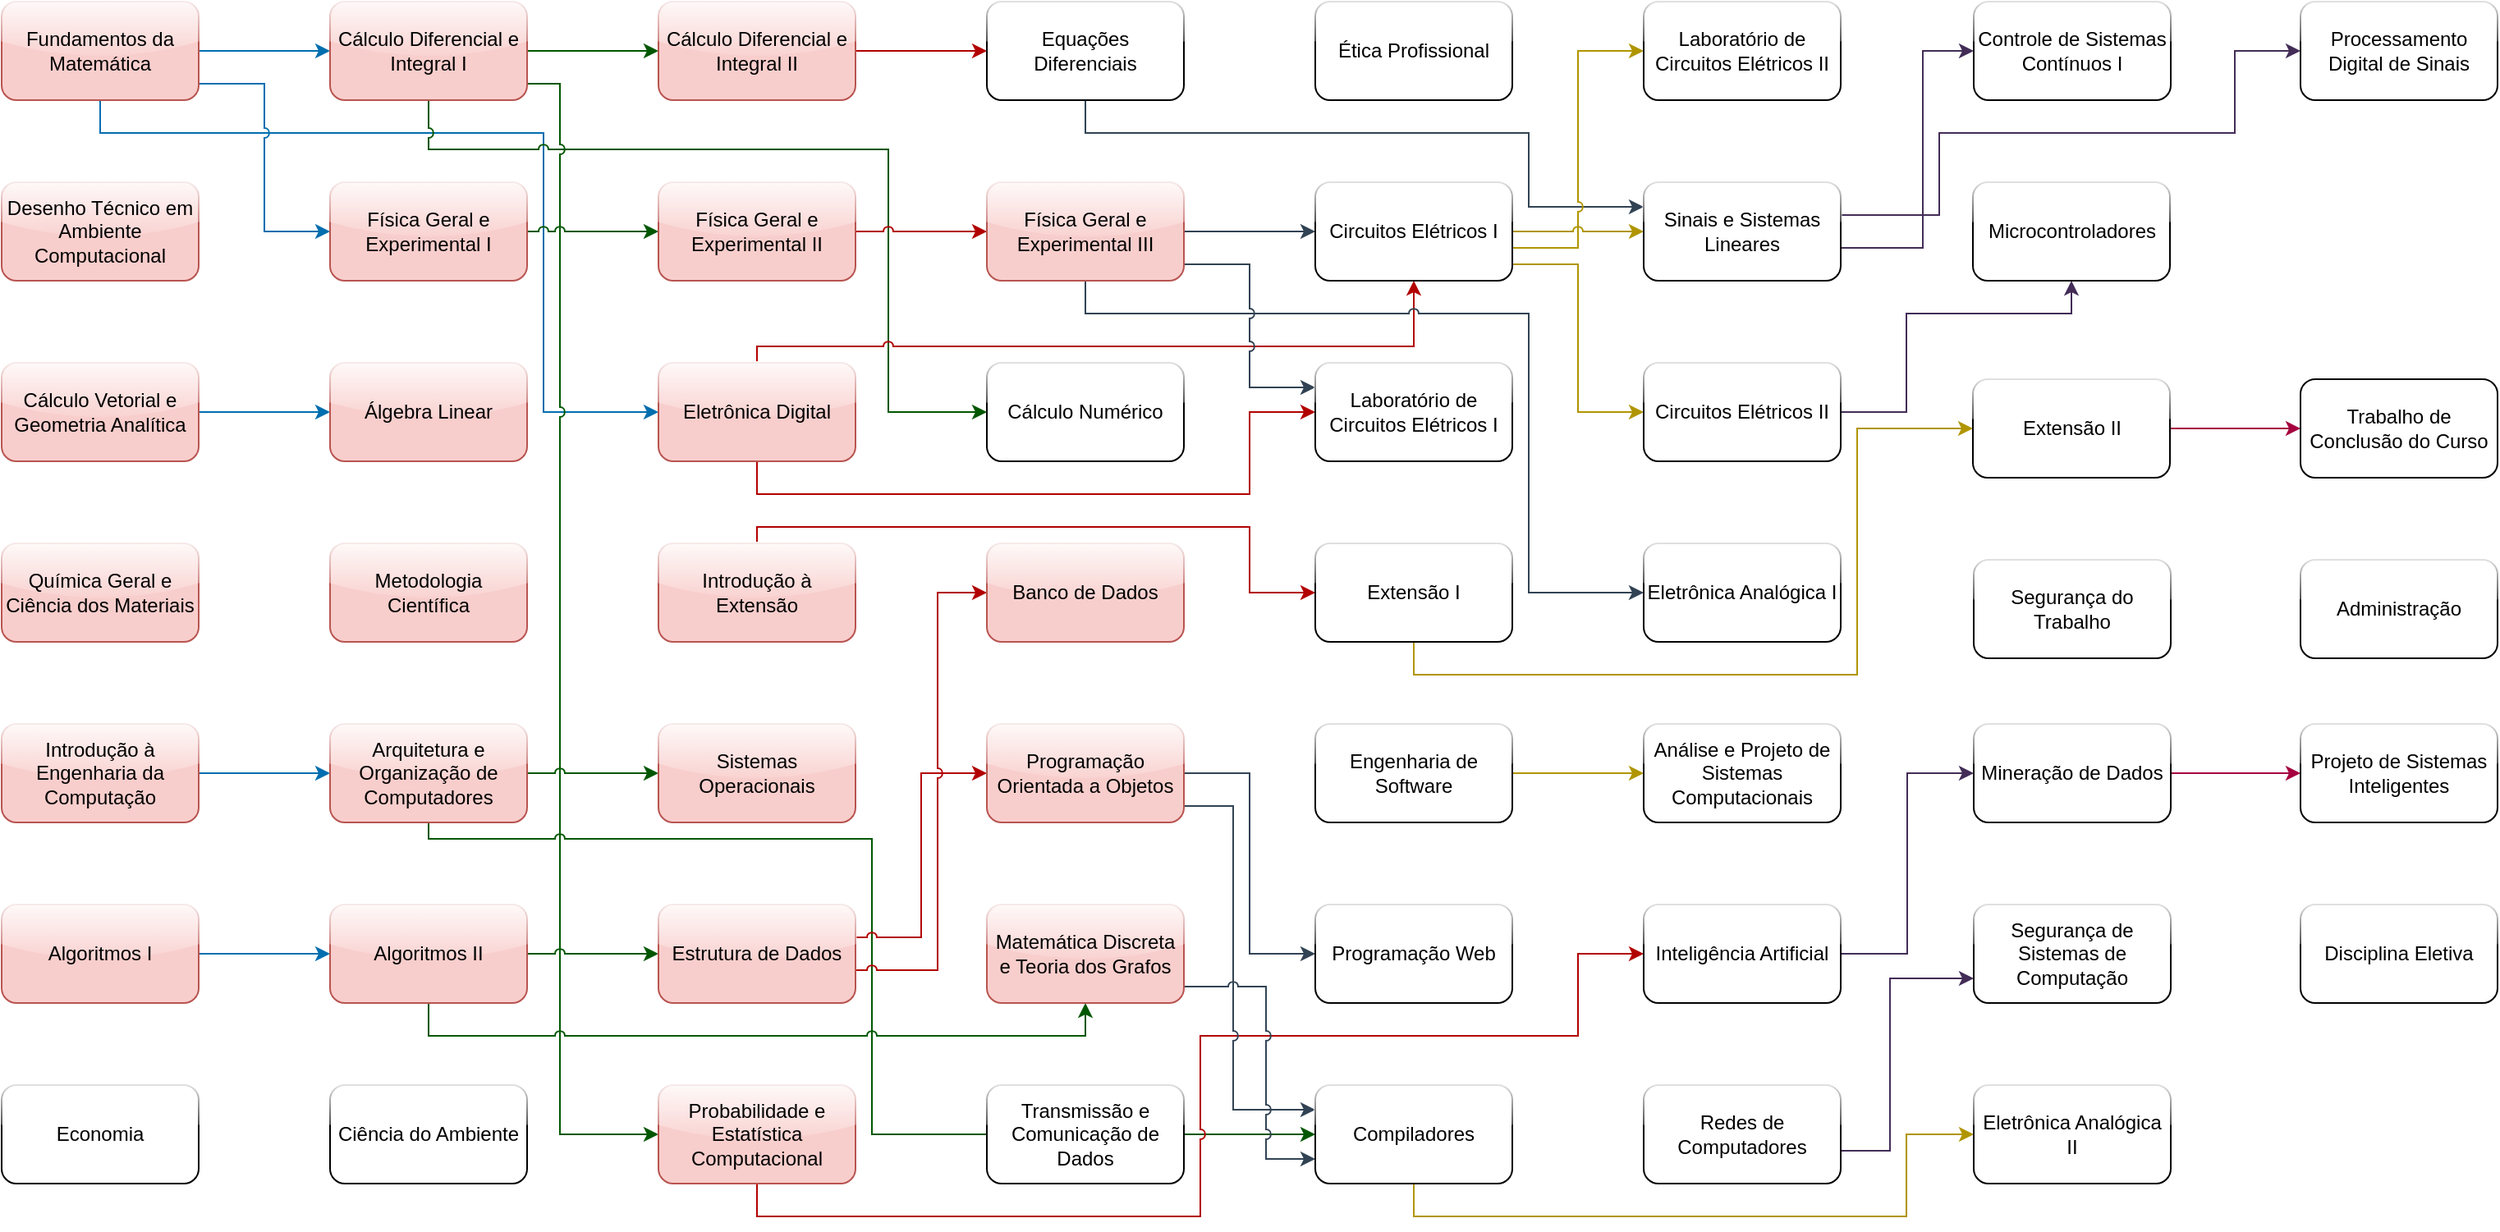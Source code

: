 <mxfile version="28.0.7">
  <diagram name="Página-1" id="1_IcvphOG9MH5CT4vIaf">
    <mxGraphModel dx="727" dy="623" grid="1" gridSize="10" guides="1" tooltips="1" connect="1" arrows="1" fold="1" page="1" pageScale="1" pageWidth="827" pageHeight="1169" math="0" shadow="0">
      <root>
        <mxCell id="0" />
        <mxCell id="1" parent="0" />
        <mxCell id="4kvXDWAPBxVA_NMJ1HBV-61" style="edgeStyle=orthogonalEdgeStyle;rounded=0;orthogonalLoop=1;jettySize=auto;html=1;entryX=0;entryY=0.5;entryDx=0;entryDy=0;fillColor=#1ba1e2;strokeColor=#006EAF;" parent="1" source="4kvXDWAPBxVA_NMJ1HBV-2" target="4kvXDWAPBxVA_NMJ1HBV-9" edge="1">
          <mxGeometry relative="1" as="geometry" />
        </mxCell>
        <mxCell id="4kvXDWAPBxVA_NMJ1HBV-62" style="edgeStyle=orthogonalEdgeStyle;rounded=0;orthogonalLoop=1;jettySize=auto;html=1;entryX=0;entryY=0.5;entryDx=0;entryDy=0;jumpStyle=arc;fillColor=#1ba1e2;strokeColor=#006EAF;" parent="1" source="4kvXDWAPBxVA_NMJ1HBV-2" target="4kvXDWAPBxVA_NMJ1HBV-17" edge="1">
          <mxGeometry relative="1" as="geometry">
            <Array as="points">
              <mxPoint x="100" y="370" />
              <mxPoint x="370" y="370" />
              <mxPoint x="370" y="540" />
            </Array>
          </mxGeometry>
        </mxCell>
        <mxCell id="4kvXDWAPBxVA_NMJ1HBV-63" style="edgeStyle=orthogonalEdgeStyle;rounded=0;orthogonalLoop=1;jettySize=auto;html=1;entryX=0;entryY=0.5;entryDx=0;entryDy=0;jumpStyle=arc;fillColor=#1ba1e2;strokeColor=#006EAF;" parent="1" source="4kvXDWAPBxVA_NMJ1HBV-2" target="4kvXDWAPBxVA_NMJ1HBV-10" edge="1">
          <mxGeometry relative="1" as="geometry">
            <Array as="points">
              <mxPoint x="200" y="340" />
              <mxPoint x="200" y="430" />
            </Array>
          </mxGeometry>
        </mxCell>
        <mxCell id="4kvXDWAPBxVA_NMJ1HBV-2" value="Fundamentos da Matemática" style="rounded=1;whiteSpace=wrap;html=1;glass=1;shadow=0;fillColor=#f8cecc;strokeColor=#b85450;" parent="1" vertex="1">
          <mxGeometry x="40" y="290" width="120" height="60" as="geometry" />
        </mxCell>
        <mxCell id="4kvXDWAPBxVA_NMJ1HBV-3" value="Desenho Técnico em Ambiente Computacional" style="rounded=1;whiteSpace=wrap;html=1;glass=1;fillColor=#f8cecc;strokeColor=#b85450;" parent="1" vertex="1">
          <mxGeometry x="40" y="400" width="120" height="60" as="geometry" />
        </mxCell>
        <mxCell id="4kvXDWAPBxVA_NMJ1HBV-64" style="edgeStyle=orthogonalEdgeStyle;rounded=0;orthogonalLoop=1;jettySize=auto;html=1;entryX=0;entryY=0.5;entryDx=0;entryDy=0;fillColor=#1ba1e2;strokeColor=#006EAF;" parent="1" source="4kvXDWAPBxVA_NMJ1HBV-4" target="4kvXDWAPBxVA_NMJ1HBV-11" edge="1">
          <mxGeometry relative="1" as="geometry" />
        </mxCell>
        <mxCell id="4kvXDWAPBxVA_NMJ1HBV-4" value="Cálculo Vetorial e Geometria Analítica" style="rounded=1;whiteSpace=wrap;html=1;glass=1;fillColor=#f8cecc;strokeColor=#b85450;" parent="1" vertex="1">
          <mxGeometry x="40" y="510" width="120" height="60" as="geometry" />
        </mxCell>
        <mxCell id="4kvXDWAPBxVA_NMJ1HBV-5" value="&lt;div&gt;Química Geral e Ciência dos Materiais&lt;/div&gt;" style="rounded=1;whiteSpace=wrap;html=1;glass=1;fillColor=#f8cecc;strokeColor=#b85450;" parent="1" vertex="1">
          <mxGeometry x="40" y="620" width="120" height="60" as="geometry" />
        </mxCell>
        <mxCell id="4kvXDWAPBxVA_NMJ1HBV-65" style="edgeStyle=orthogonalEdgeStyle;rounded=0;orthogonalLoop=1;jettySize=auto;html=1;entryX=0;entryY=0.5;entryDx=0;entryDy=0;fillColor=#1ba1e2;strokeColor=#006EAF;" parent="1" source="4kvXDWAPBxVA_NMJ1HBV-6" target="4kvXDWAPBxVA_NMJ1HBV-13" edge="1">
          <mxGeometry relative="1" as="geometry" />
        </mxCell>
        <mxCell id="4kvXDWAPBxVA_NMJ1HBV-6" value="Introdução à Engenharia da Computação" style="rounded=1;whiteSpace=wrap;html=1;glass=1;fillColor=#f8cecc;strokeColor=#b85450;" parent="1" vertex="1">
          <mxGeometry x="40" y="730" width="120" height="60" as="geometry" />
        </mxCell>
        <mxCell id="4kvXDWAPBxVA_NMJ1HBV-66" style="edgeStyle=orthogonalEdgeStyle;rounded=0;orthogonalLoop=1;jettySize=auto;html=1;entryX=0;entryY=0.5;entryDx=0;entryDy=0;fillColor=#1ba1e2;strokeColor=#006EAF;" parent="1" source="4kvXDWAPBxVA_NMJ1HBV-7" target="4kvXDWAPBxVA_NMJ1HBV-14" edge="1">
          <mxGeometry relative="1" as="geometry" />
        </mxCell>
        <mxCell id="4kvXDWAPBxVA_NMJ1HBV-7" value="Algoritmos I" style="rounded=1;whiteSpace=wrap;html=1;glass=1;fillColor=#f8cecc;strokeColor=#b85450;" parent="1" vertex="1">
          <mxGeometry x="40" y="840" width="120" height="60" as="geometry" />
        </mxCell>
        <mxCell id="4kvXDWAPBxVA_NMJ1HBV-8" value="Economia" style="rounded=1;whiteSpace=wrap;html=1;glass=1;" parent="1" vertex="1">
          <mxGeometry x="40" y="950" width="120" height="60" as="geometry" />
        </mxCell>
        <mxCell id="4kvXDWAPBxVA_NMJ1HBV-67" style="edgeStyle=orthogonalEdgeStyle;rounded=0;orthogonalLoop=1;jettySize=auto;html=1;entryX=0;entryY=0.5;entryDx=0;entryDy=0;fillColor=#008a00;strokeColor=#005700;" parent="1" source="4kvXDWAPBxVA_NMJ1HBV-9" target="4kvXDWAPBxVA_NMJ1HBV-22" edge="1">
          <mxGeometry relative="1" as="geometry" />
        </mxCell>
        <mxCell id="4kvXDWAPBxVA_NMJ1HBV-68" style="edgeStyle=orthogonalEdgeStyle;rounded=0;orthogonalLoop=1;jettySize=auto;html=1;entryX=0;entryY=0.5;entryDx=0;entryDy=0;fillColor=#008a00;strokeColor=#005700;jumpStyle=arc;" parent="1" source="4kvXDWAPBxVA_NMJ1HBV-9" target="4kvXDWAPBxVA_NMJ1HBV-25" edge="1">
          <mxGeometry relative="1" as="geometry">
            <Array as="points">
              <mxPoint x="300" y="380" />
              <mxPoint x="580" y="380" />
              <mxPoint x="580" y="540" />
            </Array>
          </mxGeometry>
        </mxCell>
        <mxCell id="4kvXDWAPBxVA_NMJ1HBV-69" style="edgeStyle=orthogonalEdgeStyle;rounded=0;orthogonalLoop=1;jettySize=auto;html=1;entryX=0;entryY=0.5;entryDx=0;entryDy=0;fillColor=#008a00;strokeColor=#005700;jumpStyle=arc;" parent="1" source="4kvXDWAPBxVA_NMJ1HBV-9" target="4kvXDWAPBxVA_NMJ1HBV-21" edge="1">
          <mxGeometry relative="1" as="geometry">
            <Array as="points">
              <mxPoint x="380" y="340" />
              <mxPoint x="380" y="980" />
            </Array>
          </mxGeometry>
        </mxCell>
        <mxCell id="4kvXDWAPBxVA_NMJ1HBV-9" value="&lt;div&gt;Cálculo Diferencial e Integral I&lt;/div&gt;" style="rounded=1;whiteSpace=wrap;html=1;glass=1;fillColor=#f8cecc;strokeColor=#b85450;" parent="1" vertex="1">
          <mxGeometry x="240" y="290" width="120" height="60" as="geometry" />
        </mxCell>
        <mxCell id="4kvXDWAPBxVA_NMJ1HBV-70" style="edgeStyle=orthogonalEdgeStyle;rounded=0;orthogonalLoop=1;jettySize=auto;html=1;entryX=0;entryY=0.5;entryDx=0;entryDy=0;fillColor=#008a00;strokeColor=#005700;jumpStyle=arc;" parent="1" source="4kvXDWAPBxVA_NMJ1HBV-10" target="4kvXDWAPBxVA_NMJ1HBV-16" edge="1">
          <mxGeometry relative="1" as="geometry" />
        </mxCell>
        <mxCell id="4kvXDWAPBxVA_NMJ1HBV-10" value="&lt;div&gt;Física Geral e Experimental I&lt;/div&gt;" style="rounded=1;whiteSpace=wrap;html=1;glass=1;fillColor=#f8cecc;strokeColor=#b85450;" parent="1" vertex="1">
          <mxGeometry x="240" y="400" width="120" height="60" as="geometry" />
        </mxCell>
        <mxCell id="4kvXDWAPBxVA_NMJ1HBV-11" value="Álgebra Linear" style="rounded=1;whiteSpace=wrap;html=1;glass=1;fillColor=#f8cecc;strokeColor=#b85450;" parent="1" vertex="1">
          <mxGeometry x="240" y="510" width="120" height="60" as="geometry" />
        </mxCell>
        <mxCell id="4kvXDWAPBxVA_NMJ1HBV-12" value="Metodologia Científica" style="rounded=1;whiteSpace=wrap;html=1;glass=1;fillColor=#f8cecc;strokeColor=#b85450;" parent="1" vertex="1">
          <mxGeometry x="240" y="620" width="120" height="60" as="geometry" />
        </mxCell>
        <mxCell id="4kvXDWAPBxVA_NMJ1HBV-71" style="edgeStyle=orthogonalEdgeStyle;rounded=0;orthogonalLoop=1;jettySize=auto;html=1;entryX=0;entryY=0.5;entryDx=0;entryDy=0;fillColor=#008a00;strokeColor=#005700;jumpStyle=arc;" parent="1" source="4kvXDWAPBxVA_NMJ1HBV-13" target="4kvXDWAPBxVA_NMJ1HBV-19" edge="1">
          <mxGeometry relative="1" as="geometry" />
        </mxCell>
        <mxCell id="4kvXDWAPBxVA_NMJ1HBV-72" style="edgeStyle=orthogonalEdgeStyle;rounded=0;orthogonalLoop=1;jettySize=auto;html=1;entryX=0;entryY=0.5;entryDx=0;entryDy=0;fillColor=#008a00;strokeColor=#005700;jumpStyle=arc;" parent="1" target="4kvXDWAPBxVA_NMJ1HBV-36" edge="1">
          <mxGeometry relative="1" as="geometry">
            <Array as="points">
              <mxPoint x="300" y="800" />
              <mxPoint x="570" y="800" />
              <mxPoint x="570" y="980" />
            </Array>
            <mxPoint x="300.0" y="780" as="sourcePoint" />
            <mxPoint x="840" y="970" as="targetPoint" />
          </mxGeometry>
        </mxCell>
        <mxCell id="4kvXDWAPBxVA_NMJ1HBV-13" value="Arquitetura e Organização de Computadores" style="rounded=1;whiteSpace=wrap;html=1;glass=1;fillColor=#f8cecc;strokeColor=#b85450;" parent="1" vertex="1">
          <mxGeometry x="240" y="730" width="120" height="60" as="geometry" />
        </mxCell>
        <mxCell id="4kvXDWAPBxVA_NMJ1HBV-73" style="edgeStyle=orthogonalEdgeStyle;rounded=0;orthogonalLoop=1;jettySize=auto;html=1;fillColor=#008a00;strokeColor=#005700;jumpStyle=arc;" parent="1" source="4kvXDWAPBxVA_NMJ1HBV-14" target="4kvXDWAPBxVA_NMJ1HBV-20" edge="1">
          <mxGeometry relative="1" as="geometry" />
        </mxCell>
        <mxCell id="XGP6w65IYmNDbE1TMmtb-1" style="edgeStyle=orthogonalEdgeStyle;rounded=0;orthogonalLoop=1;jettySize=auto;html=1;entryX=0.5;entryY=1;entryDx=0;entryDy=0;fillColor=#008a00;strokeColor=#005700;jumpStyle=arc;" edge="1" parent="1" source="4kvXDWAPBxVA_NMJ1HBV-14" target="4kvXDWAPBxVA_NMJ1HBV-28">
          <mxGeometry relative="1" as="geometry">
            <Array as="points">
              <mxPoint x="300" y="920" />
              <mxPoint x="700" y="920" />
            </Array>
          </mxGeometry>
        </mxCell>
        <mxCell id="4kvXDWAPBxVA_NMJ1HBV-14" value="&lt;div&gt;Algoritmos II&lt;/div&gt;" style="rounded=1;whiteSpace=wrap;html=1;glass=1;fillColor=#f8cecc;strokeColor=#b85450;" parent="1" vertex="1">
          <mxGeometry x="240" y="840" width="120" height="60" as="geometry" />
        </mxCell>
        <mxCell id="4kvXDWAPBxVA_NMJ1HBV-15" value="Ciência do Ambiente" style="rounded=1;whiteSpace=wrap;html=1;glass=1;" parent="1" vertex="1">
          <mxGeometry x="240" y="950" width="120" height="60" as="geometry" />
        </mxCell>
        <mxCell id="4kvXDWAPBxVA_NMJ1HBV-75" style="edgeStyle=orthogonalEdgeStyle;rounded=0;orthogonalLoop=1;jettySize=auto;html=1;entryX=0;entryY=0.5;entryDx=0;entryDy=0;fillColor=#e51400;strokeColor=#B20000;jumpStyle=arc;" parent="1" source="4kvXDWAPBxVA_NMJ1HBV-16" target="4kvXDWAPBxVA_NMJ1HBV-24" edge="1">
          <mxGeometry relative="1" as="geometry" />
        </mxCell>
        <mxCell id="4kvXDWAPBxVA_NMJ1HBV-16" value="&lt;div&gt;Física Geral e Experimental II&lt;/div&gt;" style="rounded=1;whiteSpace=wrap;html=1;glass=1;fillColor=#f8cecc;strokeColor=#b85450;" parent="1" vertex="1">
          <mxGeometry x="440" y="400" width="120" height="60" as="geometry" />
        </mxCell>
        <mxCell id="4kvXDWAPBxVA_NMJ1HBV-76" style="edgeStyle=orthogonalEdgeStyle;rounded=0;orthogonalLoop=1;jettySize=auto;html=1;entryX=0.5;entryY=1;entryDx=0;entryDy=0;fillColor=#e51400;strokeColor=#B20000;jumpStyle=arc;" parent="1" source="4kvXDWAPBxVA_NMJ1HBV-17" target="4kvXDWAPBxVA_NMJ1HBV-31" edge="1">
          <mxGeometry relative="1" as="geometry">
            <Array as="points">
              <mxPoint x="500" y="500" />
              <mxPoint x="900" y="500" />
            </Array>
          </mxGeometry>
        </mxCell>
        <mxCell id="4kvXDWAPBxVA_NMJ1HBV-77" style="edgeStyle=orthogonalEdgeStyle;rounded=0;orthogonalLoop=1;jettySize=auto;html=1;entryX=0;entryY=0.5;entryDx=0;entryDy=0;fillColor=#e51400;strokeColor=#B20000;jumpStyle=arc;" parent="1" source="4kvXDWAPBxVA_NMJ1HBV-17" target="4kvXDWAPBxVA_NMJ1HBV-32" edge="1">
          <mxGeometry relative="1" as="geometry">
            <Array as="points">
              <mxPoint x="500" y="590" />
              <mxPoint x="800" y="590" />
              <mxPoint x="800" y="540" />
            </Array>
          </mxGeometry>
        </mxCell>
        <mxCell id="4kvXDWAPBxVA_NMJ1HBV-17" value="Eletrônica Digital" style="rounded=1;whiteSpace=wrap;html=1;glass=1;fillColor=#f8cecc;strokeColor=#b85450;" parent="1" vertex="1">
          <mxGeometry x="440" y="510" width="120" height="60" as="geometry" />
        </mxCell>
        <mxCell id="4kvXDWAPBxVA_NMJ1HBV-78" style="edgeStyle=orthogonalEdgeStyle;rounded=0;orthogonalLoop=1;jettySize=auto;html=1;entryX=0;entryY=0.5;entryDx=0;entryDy=0;fillColor=#e51400;strokeColor=#B20000;jumpStyle=arc;" parent="1" source="4kvXDWAPBxVA_NMJ1HBV-18" target="4kvXDWAPBxVA_NMJ1HBV-33" edge="1">
          <mxGeometry relative="1" as="geometry">
            <Array as="points">
              <mxPoint x="500" y="610" />
              <mxPoint x="800" y="610" />
              <mxPoint x="800" y="650" />
            </Array>
          </mxGeometry>
        </mxCell>
        <mxCell id="4kvXDWAPBxVA_NMJ1HBV-18" value="Introdução à Extensão" style="rounded=1;whiteSpace=wrap;html=1;glass=1;fillColor=#f8cecc;strokeColor=#b85450;" parent="1" vertex="1">
          <mxGeometry x="440" y="620" width="120" height="60" as="geometry" />
        </mxCell>
        <mxCell id="4kvXDWAPBxVA_NMJ1HBV-19" value="Sistemas Operacionais" style="rounded=1;whiteSpace=wrap;html=1;glass=1;fillColor=#f8cecc;strokeColor=#b85450;" parent="1" vertex="1">
          <mxGeometry x="440" y="730" width="120" height="60" as="geometry" />
        </mxCell>
        <mxCell id="4kvXDWAPBxVA_NMJ1HBV-79" style="edgeStyle=orthogonalEdgeStyle;rounded=0;orthogonalLoop=1;jettySize=auto;html=1;entryX=0;entryY=0.5;entryDx=0;entryDy=0;fillColor=#e51400;strokeColor=#B20000;jumpStyle=arc;" parent="1" source="4kvXDWAPBxVA_NMJ1HBV-20" target="4kvXDWAPBxVA_NMJ1HBV-27" edge="1">
          <mxGeometry relative="1" as="geometry">
            <Array as="points">
              <mxPoint x="600" y="860" />
              <mxPoint x="600" y="760" />
            </Array>
          </mxGeometry>
        </mxCell>
        <mxCell id="4kvXDWAPBxVA_NMJ1HBV-80" style="edgeStyle=orthogonalEdgeStyle;rounded=0;orthogonalLoop=1;jettySize=auto;html=1;entryX=0;entryY=0.5;entryDx=0;entryDy=0;jumpStyle=arc;fillColor=#e51400;strokeColor=#B20000;" parent="1" source="4kvXDWAPBxVA_NMJ1HBV-20" target="4kvXDWAPBxVA_NMJ1HBV-26" edge="1">
          <mxGeometry relative="1" as="geometry">
            <Array as="points">
              <mxPoint x="610" y="880" />
              <mxPoint x="610" y="650" />
            </Array>
          </mxGeometry>
        </mxCell>
        <mxCell id="4kvXDWAPBxVA_NMJ1HBV-20" value="Estrutura de Dados" style="rounded=1;whiteSpace=wrap;html=1;glass=1;fillColor=#f8cecc;strokeColor=#b85450;" parent="1" vertex="1">
          <mxGeometry x="440" y="840" width="120" height="60" as="geometry" />
        </mxCell>
        <mxCell id="4kvXDWAPBxVA_NMJ1HBV-81" style="edgeStyle=orthogonalEdgeStyle;rounded=0;orthogonalLoop=1;jettySize=auto;html=1;entryX=0;entryY=0.5;entryDx=0;entryDy=0;jumpStyle=arc;fillColor=#e51400;strokeColor=#B20000;" parent="1" source="4kvXDWAPBxVA_NMJ1HBV-21" target="4kvXDWAPBxVA_NMJ1HBV-42" edge="1">
          <mxGeometry relative="1" as="geometry">
            <Array as="points">
              <mxPoint x="500" y="1030" />
              <mxPoint x="770" y="1030" />
              <mxPoint x="770" y="920" />
              <mxPoint x="1000" y="920" />
              <mxPoint x="1000" y="870" />
            </Array>
          </mxGeometry>
        </mxCell>
        <mxCell id="4kvXDWAPBxVA_NMJ1HBV-21" value="Probabilidade e Estatística Computacional" style="rounded=1;whiteSpace=wrap;html=1;glass=1;fillColor=#f8cecc;strokeColor=#b85450;" parent="1" vertex="1">
          <mxGeometry x="440" y="950" width="120" height="60" as="geometry" />
        </mxCell>
        <mxCell id="4kvXDWAPBxVA_NMJ1HBV-74" style="edgeStyle=orthogonalEdgeStyle;rounded=0;orthogonalLoop=1;jettySize=auto;html=1;entryX=0;entryY=0.5;entryDx=0;entryDy=0;fillColor=#e51400;strokeColor=#B20000;" parent="1" source="4kvXDWAPBxVA_NMJ1HBV-22" target="4kvXDWAPBxVA_NMJ1HBV-23" edge="1">
          <mxGeometry relative="1" as="geometry" />
        </mxCell>
        <mxCell id="4kvXDWAPBxVA_NMJ1HBV-22" value="&lt;div&gt;Cálculo Diferencial e Integral II&lt;/div&gt;" style="rounded=1;whiteSpace=wrap;html=1;glass=1;fillColor=#f8cecc;strokeColor=#b85450;" parent="1" vertex="1">
          <mxGeometry x="440" y="290" width="120" height="60" as="geometry" />
        </mxCell>
        <mxCell id="4kvXDWAPBxVA_NMJ1HBV-92" style="edgeStyle=orthogonalEdgeStyle;rounded=0;orthogonalLoop=1;jettySize=auto;html=1;entryX=0;entryY=0.25;entryDx=0;entryDy=0;fillColor=#647687;strokeColor=#314354;jumpStyle=arc;" parent="1" source="4kvXDWAPBxVA_NMJ1HBV-23" target="4kvXDWAPBxVA_NMJ1HBV-38" edge="1">
          <mxGeometry relative="1" as="geometry">
            <Array as="points">
              <mxPoint x="700" y="370" />
              <mxPoint x="970" y="370" />
              <mxPoint x="970" y="415" />
            </Array>
          </mxGeometry>
        </mxCell>
        <mxCell id="4kvXDWAPBxVA_NMJ1HBV-23" value="Equações Diferenciais" style="rounded=1;whiteSpace=wrap;html=1;glass=1;" parent="1" vertex="1">
          <mxGeometry x="640" y="290" width="120" height="60" as="geometry" />
        </mxCell>
        <mxCell id="4kvXDWAPBxVA_NMJ1HBV-83" style="edgeStyle=orthogonalEdgeStyle;rounded=0;orthogonalLoop=1;jettySize=auto;html=1;entryX=0;entryY=0.5;entryDx=0;entryDy=0;fillColor=#647687;strokeColor=#314354;jumpStyle=arc;" parent="1" source="4kvXDWAPBxVA_NMJ1HBV-24" target="4kvXDWAPBxVA_NMJ1HBV-31" edge="1">
          <mxGeometry relative="1" as="geometry" />
        </mxCell>
        <mxCell id="4kvXDWAPBxVA_NMJ1HBV-84" style="edgeStyle=orthogonalEdgeStyle;rounded=0;orthogonalLoop=1;jettySize=auto;html=1;entryX=0;entryY=0.5;entryDx=0;entryDy=0;jumpStyle=arc;fillColor=#647687;strokeColor=#314354;" parent="1" source="4kvXDWAPBxVA_NMJ1HBV-24" target="4kvXDWAPBxVA_NMJ1HBV-40" edge="1">
          <mxGeometry relative="1" as="geometry">
            <Array as="points">
              <mxPoint x="700" y="480" />
              <mxPoint x="970" y="480" />
              <mxPoint x="970" y="650" />
            </Array>
          </mxGeometry>
        </mxCell>
        <mxCell id="4kvXDWAPBxVA_NMJ1HBV-85" style="edgeStyle=orthogonalEdgeStyle;rounded=0;orthogonalLoop=1;jettySize=auto;html=1;entryX=0;entryY=0.25;entryDx=0;entryDy=0;jumpStyle=arc;fillColor=#647687;strokeColor=#314354;" parent="1" source="4kvXDWAPBxVA_NMJ1HBV-24" target="4kvXDWAPBxVA_NMJ1HBV-32" edge="1">
          <mxGeometry relative="1" as="geometry">
            <Array as="points">
              <mxPoint x="800" y="450" />
              <mxPoint x="800" y="525" />
            </Array>
          </mxGeometry>
        </mxCell>
        <mxCell id="4kvXDWAPBxVA_NMJ1HBV-24" value="&lt;div&gt;Física Geral e Experimental III&lt;/div&gt;" style="rounded=1;whiteSpace=wrap;html=1;glass=1;fillColor=#f8cecc;strokeColor=#b85450;" parent="1" vertex="1">
          <mxGeometry x="640" y="400" width="120" height="60" as="geometry" />
        </mxCell>
        <mxCell id="4kvXDWAPBxVA_NMJ1HBV-25" value="Cálculo Numérico" style="rounded=1;whiteSpace=wrap;html=1;glass=1;" parent="1" vertex="1">
          <mxGeometry x="640" y="510" width="120" height="60" as="geometry" />
        </mxCell>
        <mxCell id="4kvXDWAPBxVA_NMJ1HBV-26" value="Banco de Dados" style="rounded=1;whiteSpace=wrap;html=1;glass=1;fillColor=#f8cecc;strokeColor=#b85450;" parent="1" vertex="1">
          <mxGeometry x="640" y="620" width="120" height="60" as="geometry" />
        </mxCell>
        <mxCell id="4kvXDWAPBxVA_NMJ1HBV-86" style="edgeStyle=orthogonalEdgeStyle;rounded=0;orthogonalLoop=1;jettySize=auto;html=1;entryX=0;entryY=0.5;entryDx=0;entryDy=0;fillColor=#647687;strokeColor=#314354;jumpStyle=arc;" parent="1" source="4kvXDWAPBxVA_NMJ1HBV-27" target="4kvXDWAPBxVA_NMJ1HBV-35" edge="1">
          <mxGeometry relative="1" as="geometry" />
        </mxCell>
        <mxCell id="4kvXDWAPBxVA_NMJ1HBV-87" style="edgeStyle=orthogonalEdgeStyle;rounded=0;orthogonalLoop=1;jettySize=auto;html=1;entryX=0;entryY=0.25;entryDx=0;entryDy=0;jumpStyle=arc;fillColor=#647687;strokeColor=#314354;" parent="1" source="4kvXDWAPBxVA_NMJ1HBV-27" target="4kvXDWAPBxVA_NMJ1HBV-36" edge="1">
          <mxGeometry relative="1" as="geometry">
            <Array as="points">
              <mxPoint x="790" y="780" />
              <mxPoint x="790" y="965" />
            </Array>
          </mxGeometry>
        </mxCell>
        <mxCell id="4kvXDWAPBxVA_NMJ1HBV-27" value="Programação Orientada a Objetos" style="rounded=1;whiteSpace=wrap;html=1;glass=1;fillColor=#f8cecc;strokeColor=#b85450;" parent="1" vertex="1">
          <mxGeometry x="640" y="730" width="120" height="60" as="geometry" />
        </mxCell>
        <mxCell id="4kvXDWAPBxVA_NMJ1HBV-88" style="edgeStyle=orthogonalEdgeStyle;rounded=0;orthogonalLoop=1;jettySize=auto;html=1;entryX=0;entryY=0.75;entryDx=0;entryDy=0;jumpStyle=arc;fillColor=#647687;strokeColor=#314354;" parent="1" source="4kvXDWAPBxVA_NMJ1HBV-28" target="4kvXDWAPBxVA_NMJ1HBV-36" edge="1">
          <mxGeometry relative="1" as="geometry">
            <Array as="points">
              <mxPoint x="810" y="890" />
              <mxPoint x="810" y="995" />
            </Array>
          </mxGeometry>
        </mxCell>
        <mxCell id="4kvXDWAPBxVA_NMJ1HBV-28" value="Matemática Discreta e Teoria dos Grafos" style="rounded=1;whiteSpace=wrap;html=1;glass=1;fillColor=#f8cecc;strokeColor=#b85450;" parent="1" vertex="1">
          <mxGeometry x="640" y="840" width="120" height="60" as="geometry" />
        </mxCell>
        <mxCell id="4kvXDWAPBxVA_NMJ1HBV-29" value="Transmissão e Comunicação de Dados" style="rounded=1;whiteSpace=wrap;html=1;glass=1;" parent="1" vertex="1">
          <mxGeometry x="640" y="950" width="120" height="60" as="geometry" />
        </mxCell>
        <mxCell id="4kvXDWAPBxVA_NMJ1HBV-30" value="Ética Profissional" style="rounded=1;whiteSpace=wrap;html=1;glass=1;" parent="1" vertex="1">
          <mxGeometry x="840" y="290" width="120" height="60" as="geometry" />
        </mxCell>
        <mxCell id="4kvXDWAPBxVA_NMJ1HBV-89" style="edgeStyle=orthogonalEdgeStyle;rounded=0;orthogonalLoop=1;jettySize=auto;html=1;entryX=0;entryY=0.5;entryDx=0;entryDy=0;fillColor=#e3c800;strokeColor=#B09500;jumpStyle=arc;" parent="1" source="4kvXDWAPBxVA_NMJ1HBV-31" target="4kvXDWAPBxVA_NMJ1HBV-37" edge="1">
          <mxGeometry relative="1" as="geometry">
            <Array as="points">
              <mxPoint x="1000" y="440" />
              <mxPoint x="1000" y="320" />
            </Array>
          </mxGeometry>
        </mxCell>
        <mxCell id="4kvXDWAPBxVA_NMJ1HBV-93" style="edgeStyle=orthogonalEdgeStyle;rounded=0;orthogonalLoop=1;jettySize=auto;html=1;entryX=0;entryY=0.5;entryDx=0;entryDy=0;fillColor=#e3c800;strokeColor=#B09500;jumpStyle=arc;" parent="1" source="4kvXDWAPBxVA_NMJ1HBV-31" target="4kvXDWAPBxVA_NMJ1HBV-38" edge="1">
          <mxGeometry relative="1" as="geometry" />
        </mxCell>
        <mxCell id="4kvXDWAPBxVA_NMJ1HBV-94" style="edgeStyle=orthogonalEdgeStyle;rounded=0;orthogonalLoop=1;jettySize=auto;html=1;entryX=0;entryY=0.5;entryDx=0;entryDy=0;fillColor=#e3c800;strokeColor=#B09500;jumpStyle=arc;" parent="1" source="4kvXDWAPBxVA_NMJ1HBV-31" target="4kvXDWAPBxVA_NMJ1HBV-39" edge="1">
          <mxGeometry relative="1" as="geometry">
            <Array as="points">
              <mxPoint x="1000" y="450" />
              <mxPoint x="1000" y="540" />
            </Array>
          </mxGeometry>
        </mxCell>
        <mxCell id="4kvXDWAPBxVA_NMJ1HBV-31" value="Circuitos Elétricos I" style="rounded=1;whiteSpace=wrap;html=1;glass=1;" parent="1" vertex="1">
          <mxGeometry x="840" y="400" width="120" height="60" as="geometry" />
        </mxCell>
        <mxCell id="4kvXDWAPBxVA_NMJ1HBV-32" value="Laboratório de Circuitos Elétricos I" style="rounded=1;whiteSpace=wrap;html=1;glass=1;" parent="1" vertex="1">
          <mxGeometry x="840" y="510" width="120" height="60" as="geometry" />
        </mxCell>
        <mxCell id="4kvXDWAPBxVA_NMJ1HBV-95" style="edgeStyle=orthogonalEdgeStyle;rounded=0;orthogonalLoop=1;jettySize=auto;html=1;entryX=0;entryY=0.5;entryDx=0;entryDy=0;fillColor=#e3c800;strokeColor=#B09500;jumpStyle=arc;" parent="1" source="4kvXDWAPBxVA_NMJ1HBV-33" target="4kvXDWAPBxVA_NMJ1HBV-46" edge="1">
          <mxGeometry relative="1" as="geometry">
            <Array as="points">
              <mxPoint x="900" y="700" />
              <mxPoint x="1170" y="700" />
              <mxPoint x="1170" y="550" />
            </Array>
          </mxGeometry>
        </mxCell>
        <mxCell id="4kvXDWAPBxVA_NMJ1HBV-33" value="Extensão I" style="rounded=1;whiteSpace=wrap;html=1;glass=1;" parent="1" vertex="1">
          <mxGeometry x="840" y="620" width="120" height="60" as="geometry" />
        </mxCell>
        <mxCell id="4kvXDWAPBxVA_NMJ1HBV-105" style="edgeStyle=orthogonalEdgeStyle;rounded=0;orthogonalLoop=1;jettySize=auto;html=1;entryX=0;entryY=0.5;entryDx=0;entryDy=0;fillColor=#e3c800;strokeColor=#B09500;jumpStyle=arc;" parent="1" source="4kvXDWAPBxVA_NMJ1HBV-34" target="4kvXDWAPBxVA_NMJ1HBV-41" edge="1">
          <mxGeometry relative="1" as="geometry" />
        </mxCell>
        <mxCell id="4kvXDWAPBxVA_NMJ1HBV-34" value="Engenharia de Software" style="rounded=1;whiteSpace=wrap;html=1;glass=1;" parent="1" vertex="1">
          <mxGeometry x="840" y="730" width="120" height="60" as="geometry" />
        </mxCell>
        <mxCell id="4kvXDWAPBxVA_NMJ1HBV-35" value="Programação Web" style="rounded=1;whiteSpace=wrap;html=1;glass=1;" parent="1" vertex="1">
          <mxGeometry x="840" y="840" width="120" height="60" as="geometry" />
        </mxCell>
        <mxCell id="4kvXDWAPBxVA_NMJ1HBV-96" style="edgeStyle=orthogonalEdgeStyle;rounded=0;orthogonalLoop=1;jettySize=auto;html=1;entryX=0;entryY=0.5;entryDx=0;entryDy=0;fillColor=#e3c800;strokeColor=#B09500;jumpStyle=arc;" parent="1" source="4kvXDWAPBxVA_NMJ1HBV-36" target="4kvXDWAPBxVA_NMJ1HBV-50" edge="1">
          <mxGeometry relative="1" as="geometry">
            <Array as="points">
              <mxPoint x="900" y="1030" />
              <mxPoint x="1200" y="1030" />
              <mxPoint x="1200" y="980" />
            </Array>
          </mxGeometry>
        </mxCell>
        <mxCell id="4kvXDWAPBxVA_NMJ1HBV-36" value="Compiladores" style="rounded=1;whiteSpace=wrap;html=1;glass=1;" parent="1" vertex="1">
          <mxGeometry x="840" y="950" width="120" height="60" as="geometry" />
        </mxCell>
        <mxCell id="4kvXDWAPBxVA_NMJ1HBV-37" value="Laboratório de Circuitos Elétricos II" style="rounded=1;whiteSpace=wrap;html=1;glass=1;" parent="1" vertex="1">
          <mxGeometry x="1040" y="290" width="120" height="60" as="geometry" />
        </mxCell>
        <mxCell id="4kvXDWAPBxVA_NMJ1HBV-101" style="edgeStyle=orthogonalEdgeStyle;rounded=0;orthogonalLoop=1;jettySize=auto;html=1;entryX=0;entryY=0.5;entryDx=0;entryDy=0;jumpStyle=arc;fillColor=#76608a;strokeColor=#432D57;" parent="1" source="4kvXDWAPBxVA_NMJ1HBV-38" target="4kvXDWAPBxVA_NMJ1HBV-51" edge="1">
          <mxGeometry relative="1" as="geometry">
            <Array as="points">
              <mxPoint x="1220" y="420" />
              <mxPoint x="1220" y="370" />
              <mxPoint x="1400" y="370" />
              <mxPoint x="1400" y="320" />
            </Array>
          </mxGeometry>
        </mxCell>
        <mxCell id="4kvXDWAPBxVA_NMJ1HBV-104" style="edgeStyle=orthogonalEdgeStyle;rounded=0;orthogonalLoop=1;jettySize=auto;html=1;entryX=0;entryY=0.5;entryDx=0;entryDy=0;fillColor=#76608a;strokeColor=#432D57;" parent="1" source="4kvXDWAPBxVA_NMJ1HBV-38" target="4kvXDWAPBxVA_NMJ1HBV-44" edge="1">
          <mxGeometry relative="1" as="geometry">
            <Array as="points">
              <mxPoint x="1210" y="440" />
              <mxPoint x="1210" y="320" />
            </Array>
          </mxGeometry>
        </mxCell>
        <mxCell id="4kvXDWAPBxVA_NMJ1HBV-38" value="Sinais e Sistemas Lineares" style="rounded=1;whiteSpace=wrap;html=1;glass=1;" parent="1" vertex="1">
          <mxGeometry x="1040" y="400" width="120" height="60" as="geometry" />
        </mxCell>
        <mxCell id="4kvXDWAPBxVA_NMJ1HBV-100" style="edgeStyle=orthogonalEdgeStyle;rounded=0;orthogonalLoop=1;jettySize=auto;html=1;entryX=0.5;entryY=1;entryDx=0;entryDy=0;fillColor=#76608a;strokeColor=#432D57;jumpStyle=arc;" parent="1" source="4kvXDWAPBxVA_NMJ1HBV-39" target="4kvXDWAPBxVA_NMJ1HBV-45" edge="1">
          <mxGeometry relative="1" as="geometry">
            <Array as="points">
              <mxPoint x="1200" y="540" />
              <mxPoint x="1200" y="480" />
              <mxPoint x="1300" y="480" />
            </Array>
          </mxGeometry>
        </mxCell>
        <mxCell id="4kvXDWAPBxVA_NMJ1HBV-39" value="Circuitos Elétricos II" style="rounded=1;whiteSpace=wrap;html=1;glass=1;" parent="1" vertex="1">
          <mxGeometry x="1040" y="510" width="120" height="60" as="geometry" />
        </mxCell>
        <mxCell id="4kvXDWAPBxVA_NMJ1HBV-40" value="Eletrônica Analógica I" style="rounded=1;whiteSpace=wrap;html=1;glass=1;" parent="1" vertex="1">
          <mxGeometry x="1040" y="620" width="120" height="60" as="geometry" />
        </mxCell>
        <mxCell id="4kvXDWAPBxVA_NMJ1HBV-41" value="Análise e Projeto de Sistemas Computacionais" style="rounded=1;whiteSpace=wrap;html=1;glass=1;" parent="1" vertex="1">
          <mxGeometry x="1040" y="730" width="120" height="60" as="geometry" />
        </mxCell>
        <mxCell id="4kvXDWAPBxVA_NMJ1HBV-99" style="edgeStyle=orthogonalEdgeStyle;rounded=0;orthogonalLoop=1;jettySize=auto;html=1;entryX=0;entryY=0.5;entryDx=0;entryDy=0;fillColor=#76608a;strokeColor=#432D57;jumpStyle=arc;" parent="1" source="4kvXDWAPBxVA_NMJ1HBV-42" target="4kvXDWAPBxVA_NMJ1HBV-48" edge="1">
          <mxGeometry relative="1" as="geometry" />
        </mxCell>
        <mxCell id="4kvXDWAPBxVA_NMJ1HBV-42" value="Inteligência Artificial" style="rounded=1;whiteSpace=wrap;html=1;glass=1;" parent="1" vertex="1">
          <mxGeometry x="1040" y="840" width="120" height="60" as="geometry" />
        </mxCell>
        <mxCell id="4kvXDWAPBxVA_NMJ1HBV-97" style="edgeStyle=orthogonalEdgeStyle;rounded=0;orthogonalLoop=1;jettySize=auto;html=1;fillColor=#76608a;strokeColor=#432D57;jumpStyle=arc;entryX=0;entryY=0.75;entryDx=0;entryDy=0;" parent="1" source="4kvXDWAPBxVA_NMJ1HBV-43" target="4kvXDWAPBxVA_NMJ1HBV-49" edge="1">
          <mxGeometry relative="1" as="geometry">
            <mxPoint x="1240" y="900" as="targetPoint" />
            <Array as="points">
              <mxPoint x="1190" y="990" />
              <mxPoint x="1190" y="885" />
            </Array>
          </mxGeometry>
        </mxCell>
        <mxCell id="4kvXDWAPBxVA_NMJ1HBV-43" value="Redes de Computadores" style="rounded=1;whiteSpace=wrap;html=1;glass=1;" parent="1" vertex="1">
          <mxGeometry x="1040" y="950" width="120" height="60" as="geometry" />
        </mxCell>
        <mxCell id="4kvXDWAPBxVA_NMJ1HBV-44" value="Controle de Sistemas Contínuos I" style="rounded=1;whiteSpace=wrap;html=1;glass=1;" parent="1" vertex="1">
          <mxGeometry x="1241" y="290" width="120" height="60" as="geometry" />
        </mxCell>
        <mxCell id="4kvXDWAPBxVA_NMJ1HBV-45" value="Microcontroladores" style="rounded=1;whiteSpace=wrap;html=1;glass=1;" parent="1" vertex="1">
          <mxGeometry x="1240.5" y="400" width="120" height="60" as="geometry" />
        </mxCell>
        <mxCell id="4kvXDWAPBxVA_NMJ1HBV-102" style="edgeStyle=orthogonalEdgeStyle;rounded=0;orthogonalLoop=1;jettySize=auto;html=1;entryX=0;entryY=0.5;entryDx=0;entryDy=0;fillColor=#d80073;strokeColor=#A50040;" parent="1" source="4kvXDWAPBxVA_NMJ1HBV-46" target="4kvXDWAPBxVA_NMJ1HBV-52" edge="1">
          <mxGeometry relative="1" as="geometry" />
        </mxCell>
        <mxCell id="4kvXDWAPBxVA_NMJ1HBV-46" value="Extensão II" style="rounded=1;whiteSpace=wrap;html=1;glass=1;" parent="1" vertex="1">
          <mxGeometry x="1240.5" y="520" width="120" height="60" as="geometry" />
        </mxCell>
        <mxCell id="4kvXDWAPBxVA_NMJ1HBV-47" value="Segurança do Trabalho" style="rounded=1;whiteSpace=wrap;html=1;glass=1;" parent="1" vertex="1">
          <mxGeometry x="1241" y="630" width="120" height="60" as="geometry" />
        </mxCell>
        <mxCell id="4kvXDWAPBxVA_NMJ1HBV-103" style="edgeStyle=orthogonalEdgeStyle;rounded=0;orthogonalLoop=1;jettySize=auto;html=1;entryX=0;entryY=0.5;entryDx=0;entryDy=0;fillColor=#d80073;strokeColor=#A50040;" parent="1" source="4kvXDWAPBxVA_NMJ1HBV-48" target="4kvXDWAPBxVA_NMJ1HBV-54" edge="1">
          <mxGeometry relative="1" as="geometry" />
        </mxCell>
        <mxCell id="4kvXDWAPBxVA_NMJ1HBV-48" value="Mineração de Dados" style="rounded=1;whiteSpace=wrap;html=1;glass=1;" parent="1" vertex="1">
          <mxGeometry x="1241" y="730" width="120" height="60" as="geometry" />
        </mxCell>
        <mxCell id="4kvXDWAPBxVA_NMJ1HBV-49" value="Segurança de Sistemas de Computação" style="rounded=1;whiteSpace=wrap;html=1;glass=1;" parent="1" vertex="1">
          <mxGeometry x="1241" y="840" width="120" height="60" as="geometry" />
        </mxCell>
        <mxCell id="4kvXDWAPBxVA_NMJ1HBV-50" value="Eletrônica Analógica II" style="rounded=1;whiteSpace=wrap;html=1;glass=1;" parent="1" vertex="1">
          <mxGeometry x="1241" y="950" width="120" height="60" as="geometry" />
        </mxCell>
        <mxCell id="4kvXDWAPBxVA_NMJ1HBV-51" value="Processamento Digital de Sinais" style="rounded=1;whiteSpace=wrap;html=1;glass=1;" parent="1" vertex="1">
          <mxGeometry x="1440" y="290" width="120" height="60" as="geometry" />
        </mxCell>
        <mxCell id="4kvXDWAPBxVA_NMJ1HBV-52" value="Trabalho de Conclusão do Curso" style="rounded=1;whiteSpace=wrap;html=1;" parent="1" vertex="1">
          <mxGeometry x="1440" y="520" width="120" height="60" as="geometry" />
        </mxCell>
        <mxCell id="4kvXDWAPBxVA_NMJ1HBV-53" value="Administração" style="rounded=1;whiteSpace=wrap;html=1;glass=1;" parent="1" vertex="1">
          <mxGeometry x="1440" y="630" width="120" height="60" as="geometry" />
        </mxCell>
        <mxCell id="4kvXDWAPBxVA_NMJ1HBV-54" value="Projeto de Sistemas Inteligentes" style="rounded=1;whiteSpace=wrap;html=1;glass=1;" parent="1" vertex="1">
          <mxGeometry x="1440" y="730" width="120" height="60" as="geometry" />
        </mxCell>
        <mxCell id="4kvXDWAPBxVA_NMJ1HBV-55" value="Disciplina Eletiva" style="rounded=1;whiteSpace=wrap;html=1;glass=1;" parent="1" vertex="1">
          <mxGeometry x="1440" y="840" width="120" height="60" as="geometry" />
        </mxCell>
      </root>
    </mxGraphModel>
  </diagram>
</mxfile>
